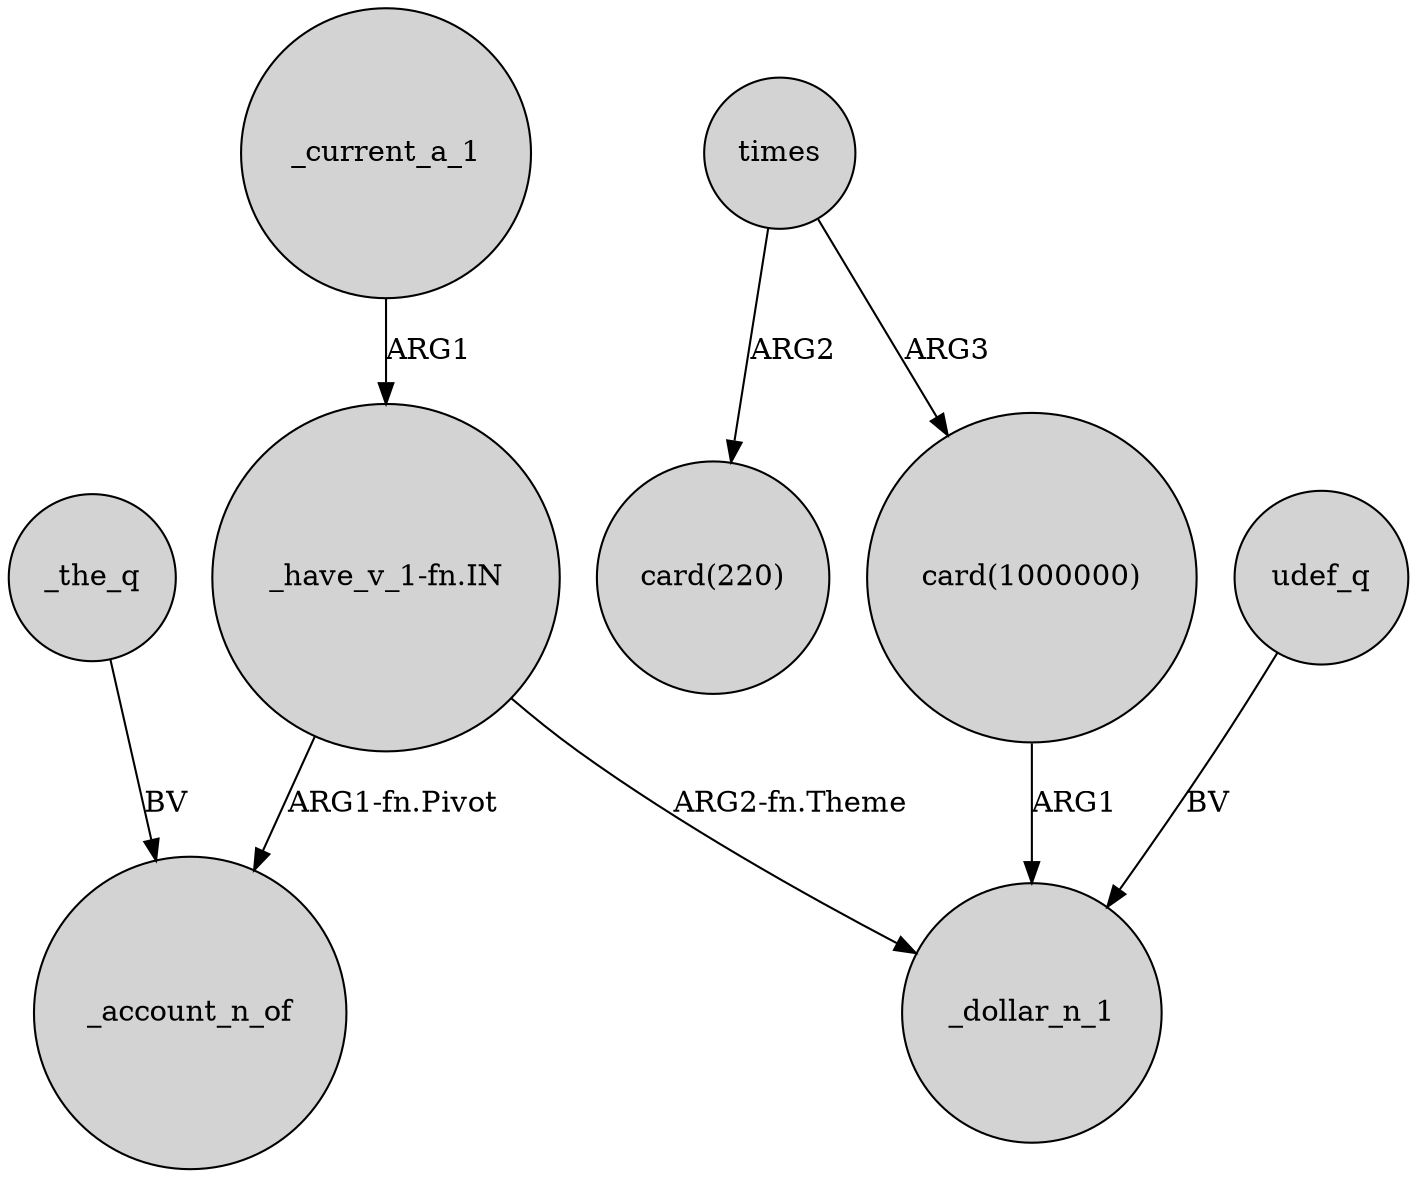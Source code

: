 digraph {
	node [shape=circle style=filled]
	"_have_v_1-fn.IN" -> _account_n_of [label="ARG1-fn.Pivot"]
	"card(1000000)" -> _dollar_n_1 [label=ARG1]
	"_have_v_1-fn.IN" -> _dollar_n_1 [label="ARG2-fn.Theme"]
	times -> "card(1000000)" [label=ARG3]
	times -> "card(220)" [label=ARG2]
	_the_q -> _account_n_of [label=BV]
	_current_a_1 -> "_have_v_1-fn.IN" [label=ARG1]
	udef_q -> _dollar_n_1 [label=BV]
}
